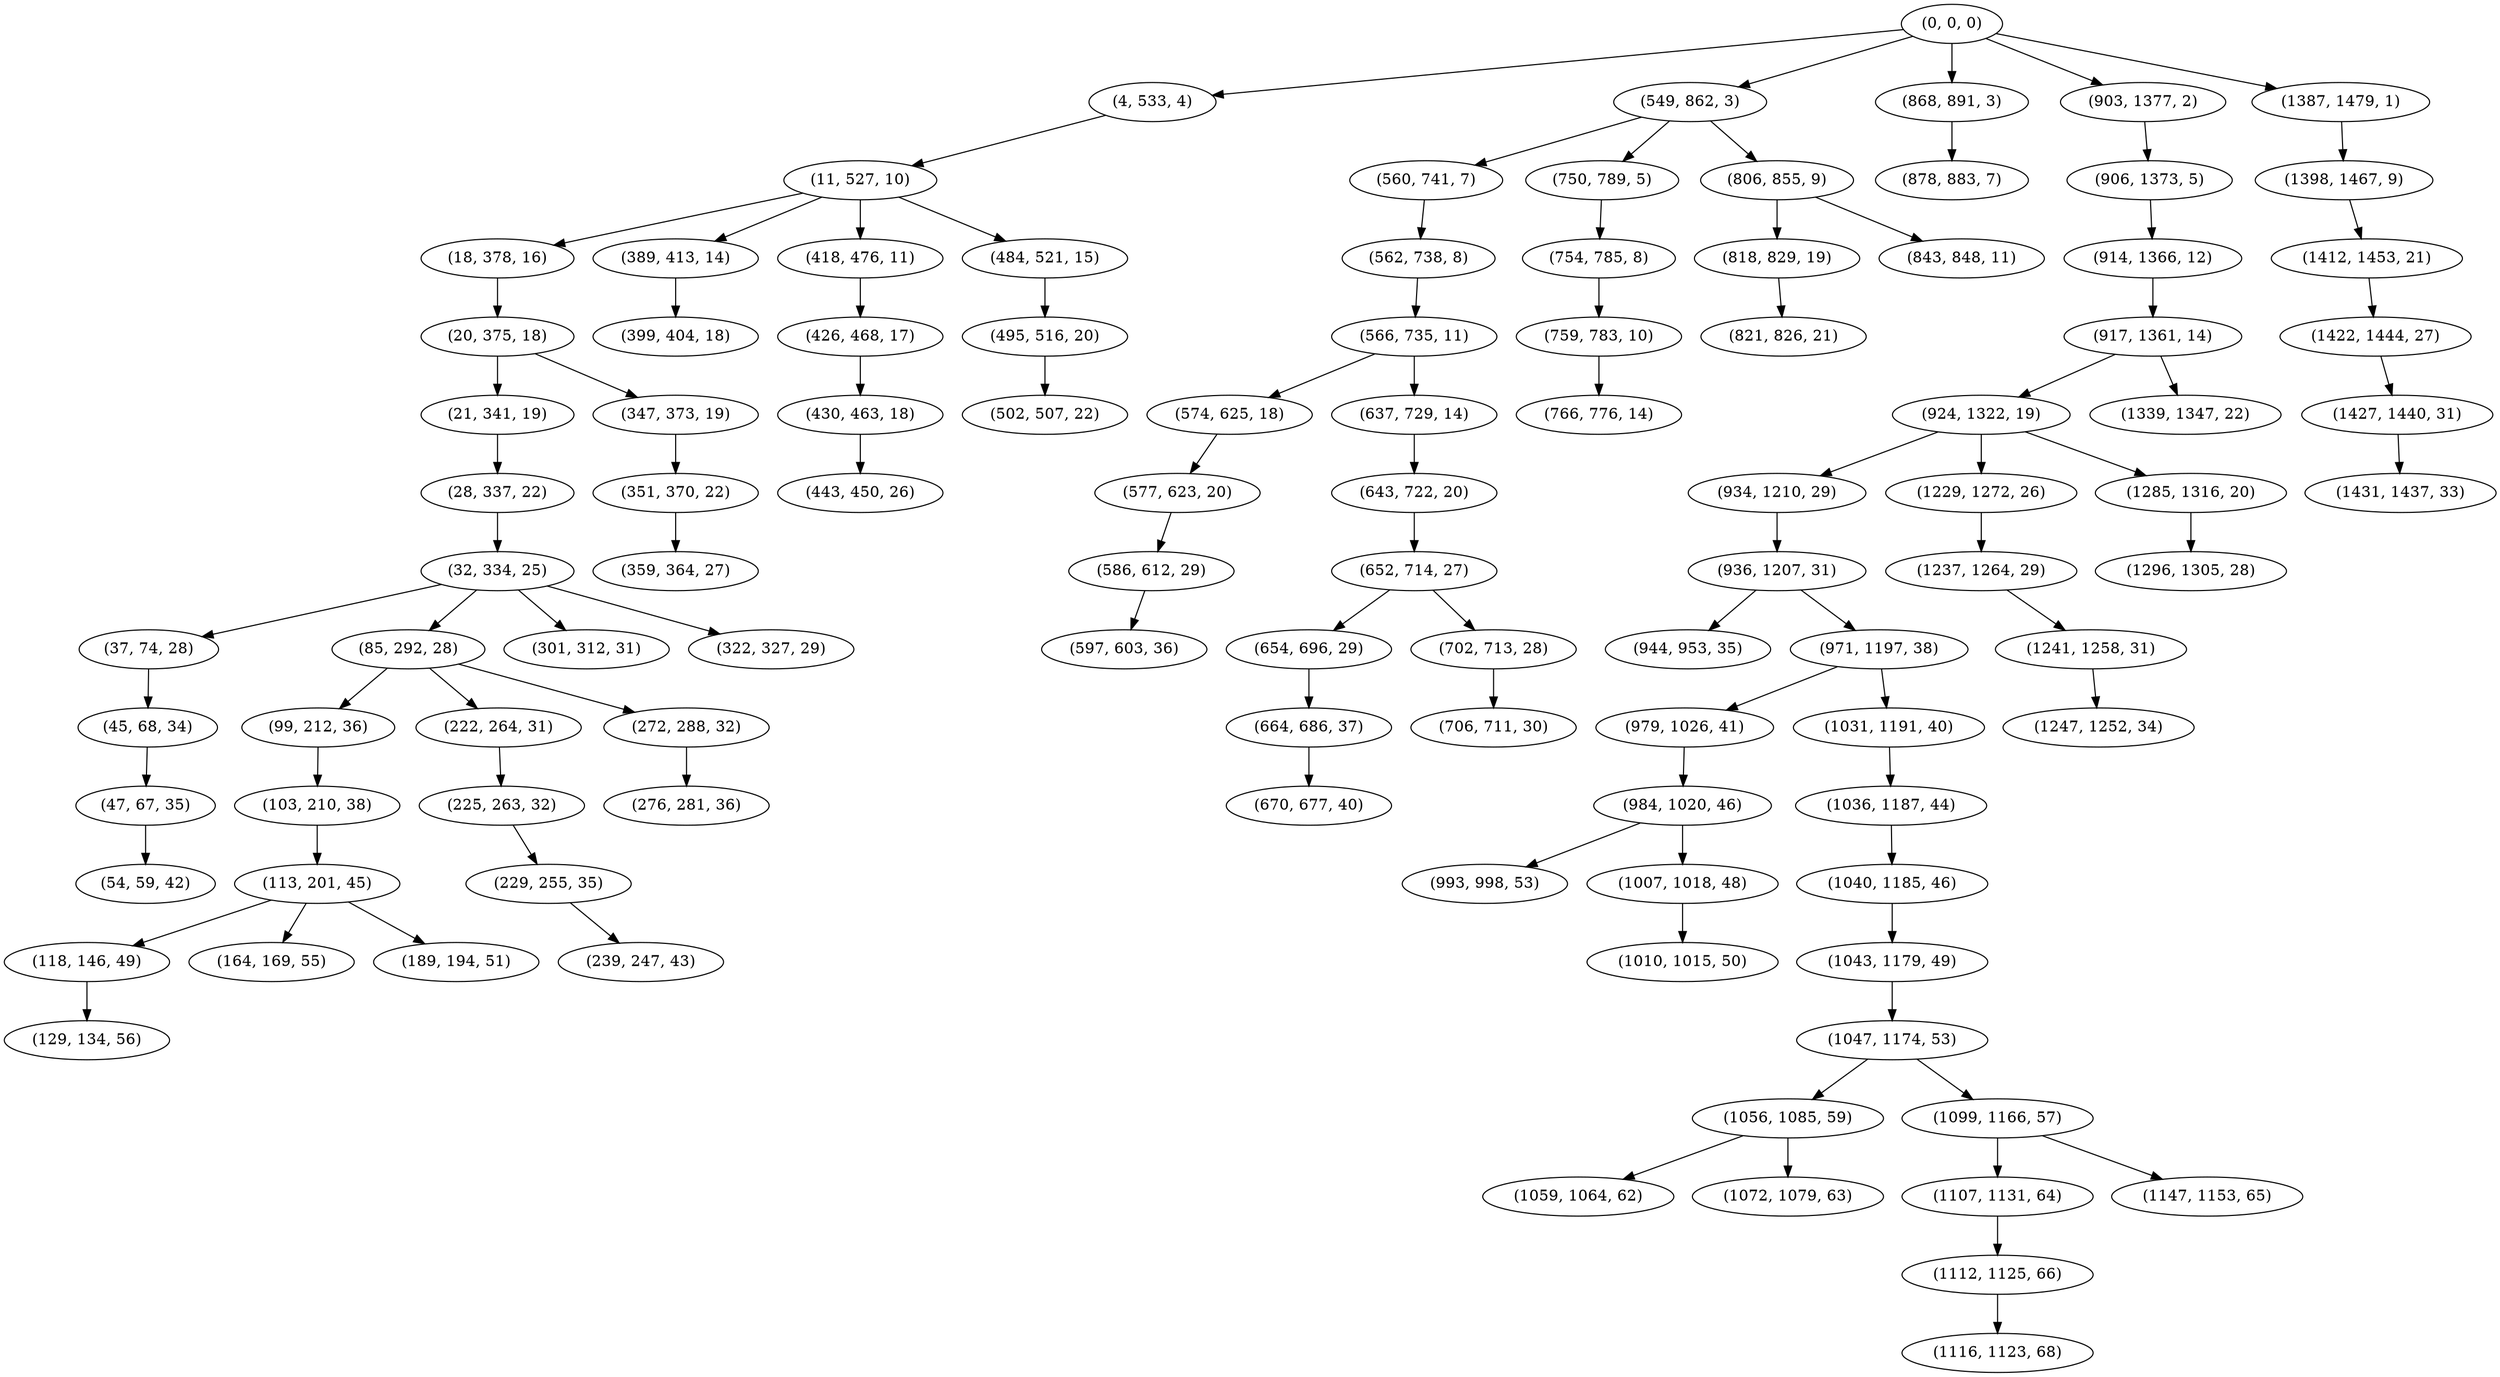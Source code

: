 digraph tree {
    "(0, 0, 0)";
    "(4, 533, 4)";
    "(11, 527, 10)";
    "(18, 378, 16)";
    "(20, 375, 18)";
    "(21, 341, 19)";
    "(28, 337, 22)";
    "(32, 334, 25)";
    "(37, 74, 28)";
    "(45, 68, 34)";
    "(47, 67, 35)";
    "(54, 59, 42)";
    "(85, 292, 28)";
    "(99, 212, 36)";
    "(103, 210, 38)";
    "(113, 201, 45)";
    "(118, 146, 49)";
    "(129, 134, 56)";
    "(164, 169, 55)";
    "(189, 194, 51)";
    "(222, 264, 31)";
    "(225, 263, 32)";
    "(229, 255, 35)";
    "(239, 247, 43)";
    "(272, 288, 32)";
    "(276, 281, 36)";
    "(301, 312, 31)";
    "(322, 327, 29)";
    "(347, 373, 19)";
    "(351, 370, 22)";
    "(359, 364, 27)";
    "(389, 413, 14)";
    "(399, 404, 18)";
    "(418, 476, 11)";
    "(426, 468, 17)";
    "(430, 463, 18)";
    "(443, 450, 26)";
    "(484, 521, 15)";
    "(495, 516, 20)";
    "(502, 507, 22)";
    "(549, 862, 3)";
    "(560, 741, 7)";
    "(562, 738, 8)";
    "(566, 735, 11)";
    "(574, 625, 18)";
    "(577, 623, 20)";
    "(586, 612, 29)";
    "(597, 603, 36)";
    "(637, 729, 14)";
    "(643, 722, 20)";
    "(652, 714, 27)";
    "(654, 696, 29)";
    "(664, 686, 37)";
    "(670, 677, 40)";
    "(702, 713, 28)";
    "(706, 711, 30)";
    "(750, 789, 5)";
    "(754, 785, 8)";
    "(759, 783, 10)";
    "(766, 776, 14)";
    "(806, 855, 9)";
    "(818, 829, 19)";
    "(821, 826, 21)";
    "(843, 848, 11)";
    "(868, 891, 3)";
    "(878, 883, 7)";
    "(903, 1377, 2)";
    "(906, 1373, 5)";
    "(914, 1366, 12)";
    "(917, 1361, 14)";
    "(924, 1322, 19)";
    "(934, 1210, 29)";
    "(936, 1207, 31)";
    "(944, 953, 35)";
    "(971, 1197, 38)";
    "(979, 1026, 41)";
    "(984, 1020, 46)";
    "(993, 998, 53)";
    "(1007, 1018, 48)";
    "(1010, 1015, 50)";
    "(1031, 1191, 40)";
    "(1036, 1187, 44)";
    "(1040, 1185, 46)";
    "(1043, 1179, 49)";
    "(1047, 1174, 53)";
    "(1056, 1085, 59)";
    "(1059, 1064, 62)";
    "(1072, 1079, 63)";
    "(1099, 1166, 57)";
    "(1107, 1131, 64)";
    "(1112, 1125, 66)";
    "(1116, 1123, 68)";
    "(1147, 1153, 65)";
    "(1229, 1272, 26)";
    "(1237, 1264, 29)";
    "(1241, 1258, 31)";
    "(1247, 1252, 34)";
    "(1285, 1316, 20)";
    "(1296, 1305, 28)";
    "(1339, 1347, 22)";
    "(1387, 1479, 1)";
    "(1398, 1467, 9)";
    "(1412, 1453, 21)";
    "(1422, 1444, 27)";
    "(1427, 1440, 31)";
    "(1431, 1437, 33)";
    "(0, 0, 0)" -> "(4, 533, 4)";
    "(0, 0, 0)" -> "(549, 862, 3)";
    "(0, 0, 0)" -> "(868, 891, 3)";
    "(0, 0, 0)" -> "(903, 1377, 2)";
    "(0, 0, 0)" -> "(1387, 1479, 1)";
    "(4, 533, 4)" -> "(11, 527, 10)";
    "(11, 527, 10)" -> "(18, 378, 16)";
    "(11, 527, 10)" -> "(389, 413, 14)";
    "(11, 527, 10)" -> "(418, 476, 11)";
    "(11, 527, 10)" -> "(484, 521, 15)";
    "(18, 378, 16)" -> "(20, 375, 18)";
    "(20, 375, 18)" -> "(21, 341, 19)";
    "(20, 375, 18)" -> "(347, 373, 19)";
    "(21, 341, 19)" -> "(28, 337, 22)";
    "(28, 337, 22)" -> "(32, 334, 25)";
    "(32, 334, 25)" -> "(37, 74, 28)";
    "(32, 334, 25)" -> "(85, 292, 28)";
    "(32, 334, 25)" -> "(301, 312, 31)";
    "(32, 334, 25)" -> "(322, 327, 29)";
    "(37, 74, 28)" -> "(45, 68, 34)";
    "(45, 68, 34)" -> "(47, 67, 35)";
    "(47, 67, 35)" -> "(54, 59, 42)";
    "(85, 292, 28)" -> "(99, 212, 36)";
    "(85, 292, 28)" -> "(222, 264, 31)";
    "(85, 292, 28)" -> "(272, 288, 32)";
    "(99, 212, 36)" -> "(103, 210, 38)";
    "(103, 210, 38)" -> "(113, 201, 45)";
    "(113, 201, 45)" -> "(118, 146, 49)";
    "(113, 201, 45)" -> "(164, 169, 55)";
    "(113, 201, 45)" -> "(189, 194, 51)";
    "(118, 146, 49)" -> "(129, 134, 56)";
    "(222, 264, 31)" -> "(225, 263, 32)";
    "(225, 263, 32)" -> "(229, 255, 35)";
    "(229, 255, 35)" -> "(239, 247, 43)";
    "(272, 288, 32)" -> "(276, 281, 36)";
    "(347, 373, 19)" -> "(351, 370, 22)";
    "(351, 370, 22)" -> "(359, 364, 27)";
    "(389, 413, 14)" -> "(399, 404, 18)";
    "(418, 476, 11)" -> "(426, 468, 17)";
    "(426, 468, 17)" -> "(430, 463, 18)";
    "(430, 463, 18)" -> "(443, 450, 26)";
    "(484, 521, 15)" -> "(495, 516, 20)";
    "(495, 516, 20)" -> "(502, 507, 22)";
    "(549, 862, 3)" -> "(560, 741, 7)";
    "(549, 862, 3)" -> "(750, 789, 5)";
    "(549, 862, 3)" -> "(806, 855, 9)";
    "(560, 741, 7)" -> "(562, 738, 8)";
    "(562, 738, 8)" -> "(566, 735, 11)";
    "(566, 735, 11)" -> "(574, 625, 18)";
    "(566, 735, 11)" -> "(637, 729, 14)";
    "(574, 625, 18)" -> "(577, 623, 20)";
    "(577, 623, 20)" -> "(586, 612, 29)";
    "(586, 612, 29)" -> "(597, 603, 36)";
    "(637, 729, 14)" -> "(643, 722, 20)";
    "(643, 722, 20)" -> "(652, 714, 27)";
    "(652, 714, 27)" -> "(654, 696, 29)";
    "(652, 714, 27)" -> "(702, 713, 28)";
    "(654, 696, 29)" -> "(664, 686, 37)";
    "(664, 686, 37)" -> "(670, 677, 40)";
    "(702, 713, 28)" -> "(706, 711, 30)";
    "(750, 789, 5)" -> "(754, 785, 8)";
    "(754, 785, 8)" -> "(759, 783, 10)";
    "(759, 783, 10)" -> "(766, 776, 14)";
    "(806, 855, 9)" -> "(818, 829, 19)";
    "(806, 855, 9)" -> "(843, 848, 11)";
    "(818, 829, 19)" -> "(821, 826, 21)";
    "(868, 891, 3)" -> "(878, 883, 7)";
    "(903, 1377, 2)" -> "(906, 1373, 5)";
    "(906, 1373, 5)" -> "(914, 1366, 12)";
    "(914, 1366, 12)" -> "(917, 1361, 14)";
    "(917, 1361, 14)" -> "(924, 1322, 19)";
    "(917, 1361, 14)" -> "(1339, 1347, 22)";
    "(924, 1322, 19)" -> "(934, 1210, 29)";
    "(924, 1322, 19)" -> "(1229, 1272, 26)";
    "(924, 1322, 19)" -> "(1285, 1316, 20)";
    "(934, 1210, 29)" -> "(936, 1207, 31)";
    "(936, 1207, 31)" -> "(944, 953, 35)";
    "(936, 1207, 31)" -> "(971, 1197, 38)";
    "(971, 1197, 38)" -> "(979, 1026, 41)";
    "(971, 1197, 38)" -> "(1031, 1191, 40)";
    "(979, 1026, 41)" -> "(984, 1020, 46)";
    "(984, 1020, 46)" -> "(993, 998, 53)";
    "(984, 1020, 46)" -> "(1007, 1018, 48)";
    "(1007, 1018, 48)" -> "(1010, 1015, 50)";
    "(1031, 1191, 40)" -> "(1036, 1187, 44)";
    "(1036, 1187, 44)" -> "(1040, 1185, 46)";
    "(1040, 1185, 46)" -> "(1043, 1179, 49)";
    "(1043, 1179, 49)" -> "(1047, 1174, 53)";
    "(1047, 1174, 53)" -> "(1056, 1085, 59)";
    "(1047, 1174, 53)" -> "(1099, 1166, 57)";
    "(1056, 1085, 59)" -> "(1059, 1064, 62)";
    "(1056, 1085, 59)" -> "(1072, 1079, 63)";
    "(1099, 1166, 57)" -> "(1107, 1131, 64)";
    "(1099, 1166, 57)" -> "(1147, 1153, 65)";
    "(1107, 1131, 64)" -> "(1112, 1125, 66)";
    "(1112, 1125, 66)" -> "(1116, 1123, 68)";
    "(1229, 1272, 26)" -> "(1237, 1264, 29)";
    "(1237, 1264, 29)" -> "(1241, 1258, 31)";
    "(1241, 1258, 31)" -> "(1247, 1252, 34)";
    "(1285, 1316, 20)" -> "(1296, 1305, 28)";
    "(1387, 1479, 1)" -> "(1398, 1467, 9)";
    "(1398, 1467, 9)" -> "(1412, 1453, 21)";
    "(1412, 1453, 21)" -> "(1422, 1444, 27)";
    "(1422, 1444, 27)" -> "(1427, 1440, 31)";
    "(1427, 1440, 31)" -> "(1431, 1437, 33)";
}

